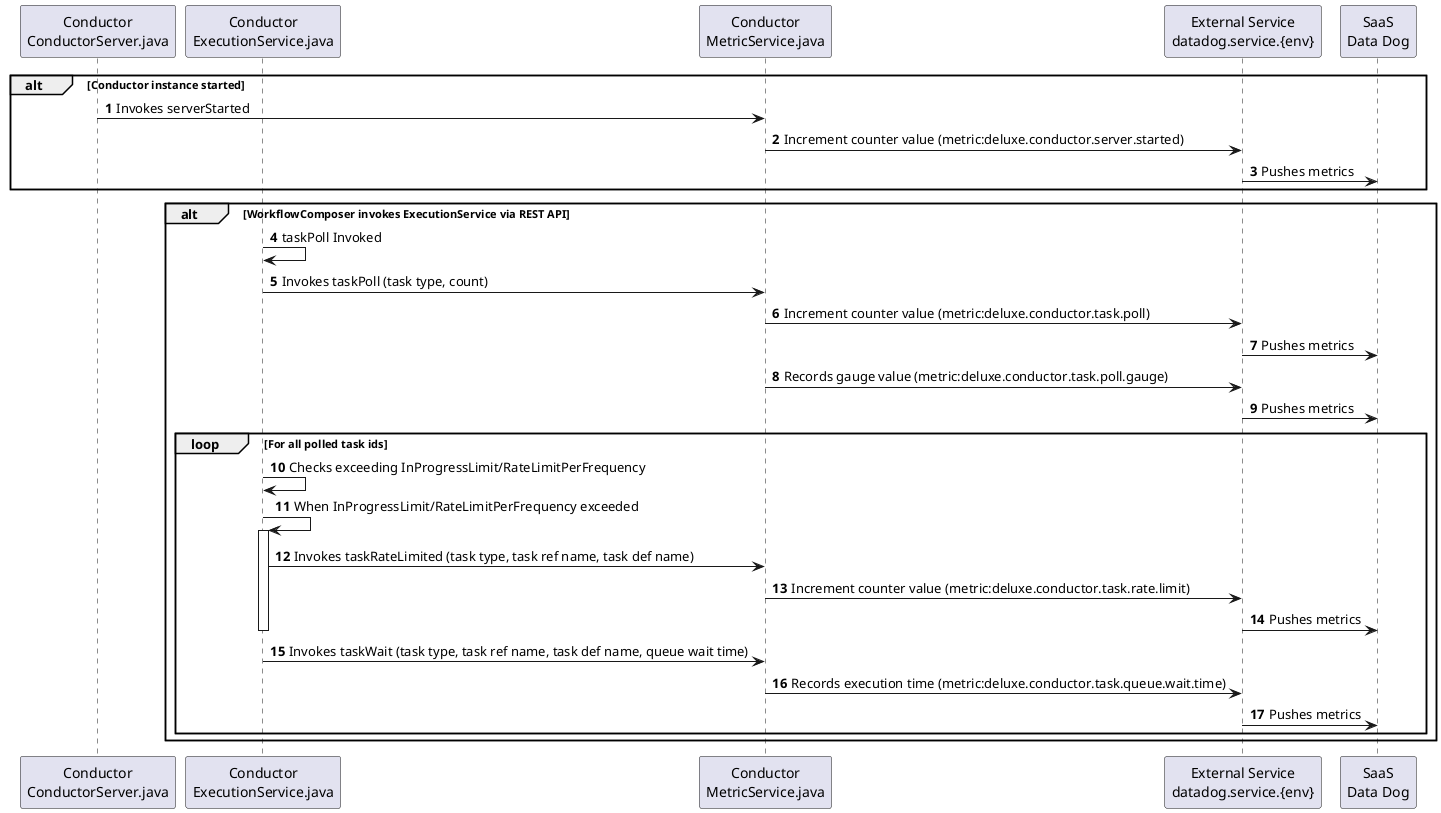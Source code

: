 @startuml
'https://plantuml.com/sequence-diagram

autonumber

participant "Conductor\nConductorServer.java" as css
participant "Conductor\nExecutionService.java" as ess
participant "Conductor\nMetricService.java" as msj
participant "External Service\ndatadog.service.{env}" as dds
participant "SaaS\nData Dog" as saas

alt Conductor instance started
css -> msj: Invokes serverStarted
msj -> dds: Increment counter value (metric:deluxe.conductor.server.started)
dds -> saas: Pushes metrics
end

alt WorkflowComposer invokes ExecutionService via REST API
ess -> ess: taskPoll Invoked
ess -> msj: Invokes taskPoll (task type, count)
msj -> dds: Increment counter value (metric:deluxe.conductor.task.poll)
dds -> saas: Pushes metrics
msj -> dds: Records gauge value (metric:deluxe.conductor.task.poll.gauge)
dds -> saas: Pushes metrics
loop For all polled task ids
ess -> ess: Checks exceeding InProgressLimit/RateLimitPerFrequency
ess -> ess: When InProgressLimit/RateLimitPerFrequency exceeded
activate ess
ess -> msj: Invokes taskRateLimited (task type, task ref name, task def name)
msj -> dds: Increment counter value (metric:deluxe.conductor.task.rate.limit)
dds -> saas: Pushes metrics
deactivate ess
ess -> msj: Invokes taskWait (task type, task ref name, task def name, queue wait time)
msj -> dds: Records execution time (metric:deluxe.conductor.task.queue.wait.time)
dds -> saas: Pushes metrics
end
end


@enduml